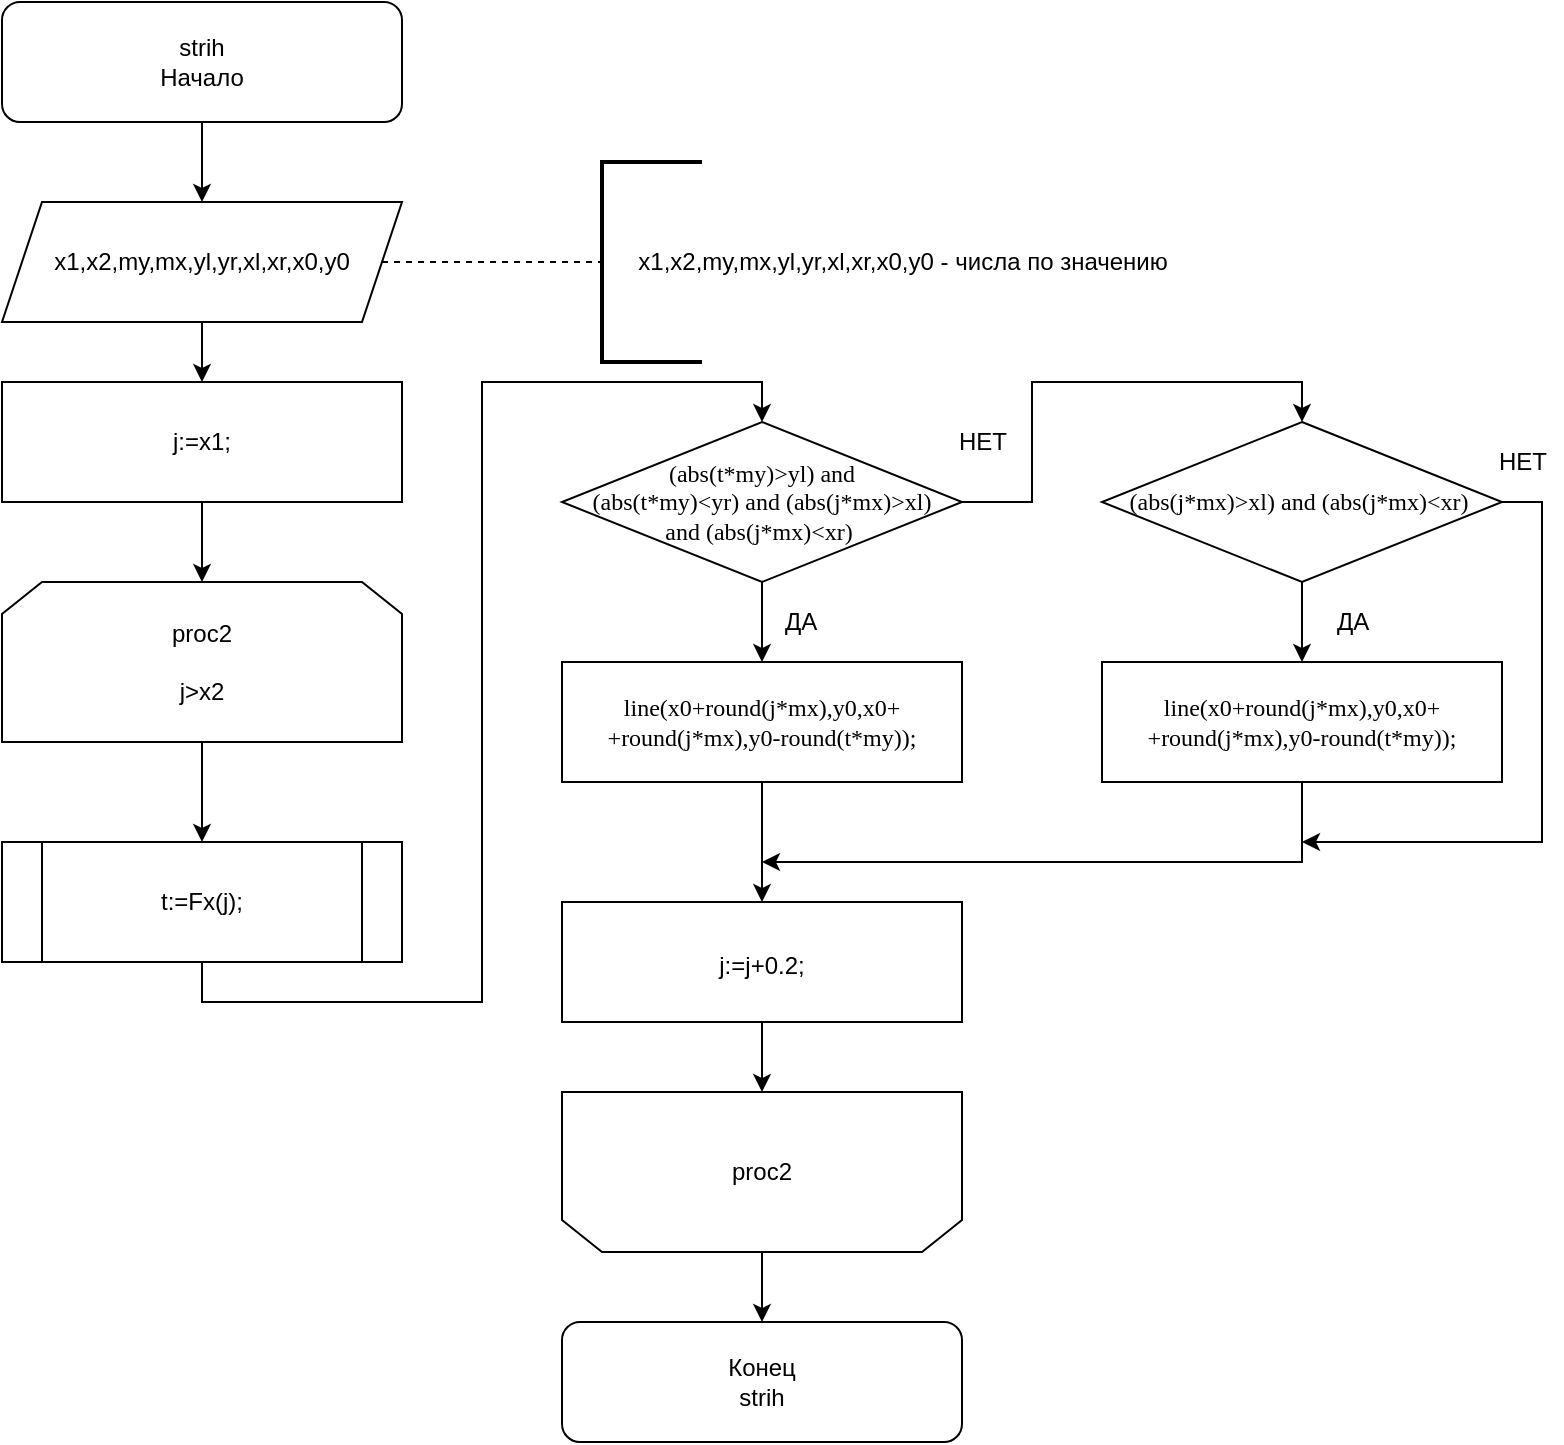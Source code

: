 <mxfile version="14.1.1" type="device"><diagram id="8zJt4osiX6dlocUEzjLv" name="Page-1"><mxGraphModel dx="460" dy="752" grid="1" gridSize="10" guides="1" tooltips="1" connect="1" arrows="1" fold="1" page="1" pageScale="1" pageWidth="827" pageHeight="1169" math="0" shadow="0"><root><mxCell id="0"/><mxCell id="1" parent="0"/><mxCell id="NLvGTeDnSn2Wf3x4z8dv-15" style="edgeStyle=orthogonalEdgeStyle;rounded=0;orthogonalLoop=1;jettySize=auto;html=1;exitX=0.5;exitY=1;exitDx=0;exitDy=0;entryX=0.5;entryY=0;entryDx=0;entryDy=0;" parent="1" edge="1"><mxGeometry relative="1" as="geometry"><mxPoint x="200" y="390" as="sourcePoint"/></mxGeometry></mxCell><mxCell id="nuM1ijRz19x4F4sCZsng-8" style="edgeStyle=orthogonalEdgeStyle;rounded=0;orthogonalLoop=1;jettySize=auto;html=1;exitX=0.5;exitY=1;exitDx=0;exitDy=0;entryX=0.5;entryY=0;entryDx=0;entryDy=0;" edge="1" parent="1" source="nuM1ijRz19x4F4sCZsng-2" target="nuM1ijRz19x4F4sCZsng-3"><mxGeometry relative="1" as="geometry"/></mxCell><mxCell id="nuM1ijRz19x4F4sCZsng-2" value="strih&lt;br&gt;Начало" style="rounded=1;whiteSpace=wrap;html=1;" vertex="1" parent="1"><mxGeometry width="200" height="60" as="geometry"/></mxCell><mxCell id="nuM1ijRz19x4F4sCZsng-9" style="edgeStyle=orthogonalEdgeStyle;rounded=0;orthogonalLoop=1;jettySize=auto;html=1;exitX=0.5;exitY=1;exitDx=0;exitDy=0;entryX=0.5;entryY=0;entryDx=0;entryDy=0;" edge="1" parent="1" source="nuM1ijRz19x4F4sCZsng-3" target="nuM1ijRz19x4F4sCZsng-7"><mxGeometry relative="1" as="geometry"/></mxCell><mxCell id="nuM1ijRz19x4F4sCZsng-3" value="x1,x2,my,mx,yl,yr,xl,xr,x0,y0" style="shape=parallelogram;perimeter=parallelogramPerimeter;whiteSpace=wrap;html=1;fixedSize=1;" vertex="1" parent="1"><mxGeometry y="100" width="200" height="60" as="geometry"/></mxCell><mxCell id="nuM1ijRz19x4F4sCZsng-4" value="" style="endArrow=none;dashed=1;html=1;exitX=1;exitY=0.5;exitDx=0;exitDy=0;" edge="1" parent="1" source="nuM1ijRz19x4F4sCZsng-3"><mxGeometry width="50" height="50" relative="1" as="geometry"><mxPoint x="250" y="150" as="sourcePoint"/><mxPoint x="300" y="130" as="targetPoint"/></mxGeometry></mxCell><mxCell id="nuM1ijRz19x4F4sCZsng-5" value="" style="strokeWidth=2;html=1;shape=mxgraph.flowchart.annotation_1;align=left;pointerEvents=1;" vertex="1" parent="1"><mxGeometry x="300" y="80" width="50" height="100" as="geometry"/></mxCell><mxCell id="nuM1ijRz19x4F4sCZsng-6" value="&lt;span&gt;x1,x2,my,mx,yl,yr,xl,xr,x0,y0 - числа по значению&lt;/span&gt;" style="text;html=1;align=center;verticalAlign=middle;resizable=0;points=[];autosize=1;" vertex="1" parent="1"><mxGeometry x="310" y="120" width="280" height="20" as="geometry"/></mxCell><mxCell id="nuM1ijRz19x4F4sCZsng-11" style="edgeStyle=orthogonalEdgeStyle;rounded=0;orthogonalLoop=1;jettySize=auto;html=1;exitX=0.5;exitY=1;exitDx=0;exitDy=0;entryX=0.5;entryY=0;entryDx=0;entryDy=0;" edge="1" parent="1" source="nuM1ijRz19x4F4sCZsng-7" target="nuM1ijRz19x4F4sCZsng-10"><mxGeometry relative="1" as="geometry"/></mxCell><mxCell id="nuM1ijRz19x4F4sCZsng-7" value="j:=x1;" style="rounded=0;whiteSpace=wrap;html=1;" vertex="1" parent="1"><mxGeometry y="190" width="200" height="60" as="geometry"/></mxCell><mxCell id="nuM1ijRz19x4F4sCZsng-13" style="edgeStyle=orthogonalEdgeStyle;rounded=0;orthogonalLoop=1;jettySize=auto;html=1;exitX=0.5;exitY=1;exitDx=0;exitDy=0;entryX=0.5;entryY=0;entryDx=0;entryDy=0;" edge="1" parent="1" source="nuM1ijRz19x4F4sCZsng-10" target="nuM1ijRz19x4F4sCZsng-12"><mxGeometry relative="1" as="geometry"/></mxCell><mxCell id="nuM1ijRz19x4F4sCZsng-10" value="proc2&lt;br&gt;&lt;br&gt;j&amp;gt;x2" style="shape=loopLimit;whiteSpace=wrap;html=1;" vertex="1" parent="1"><mxGeometry y="290" width="200" height="80" as="geometry"/></mxCell><mxCell id="nuM1ijRz19x4F4sCZsng-16" style="edgeStyle=orthogonalEdgeStyle;rounded=0;orthogonalLoop=1;jettySize=auto;html=1;exitX=0.5;exitY=1;exitDx=0;exitDy=0;entryX=0.5;entryY=0;entryDx=0;entryDy=0;" edge="1" parent="1" source="nuM1ijRz19x4F4sCZsng-12" target="nuM1ijRz19x4F4sCZsng-15"><mxGeometry relative="1" as="geometry"/></mxCell><mxCell id="nuM1ijRz19x4F4sCZsng-12" value="t:=Fx(j);" style="shape=process;whiteSpace=wrap;html=1;backgroundOutline=1;" vertex="1" parent="1"><mxGeometry y="420" width="200" height="60" as="geometry"/></mxCell><mxCell id="nuM1ijRz19x4F4sCZsng-19" style="edgeStyle=orthogonalEdgeStyle;rounded=0;orthogonalLoop=1;jettySize=auto;html=1;exitX=0.5;exitY=1;exitDx=0;exitDy=0;" edge="1" parent="1" source="nuM1ijRz19x4F4sCZsng-15" target="nuM1ijRz19x4F4sCZsng-17"><mxGeometry relative="1" as="geometry"/></mxCell><mxCell id="nuM1ijRz19x4F4sCZsng-24" style="edgeStyle=orthogonalEdgeStyle;rounded=0;orthogonalLoop=1;jettySize=auto;html=1;exitX=1;exitY=0.5;exitDx=0;exitDy=0;entryX=0.5;entryY=0;entryDx=0;entryDy=0;" edge="1" parent="1" source="nuM1ijRz19x4F4sCZsng-15" target="nuM1ijRz19x4F4sCZsng-23"><mxGeometry relative="1" as="geometry"/></mxCell><mxCell id="nuM1ijRz19x4F4sCZsng-15" value="&lt;span lang=&quot;EN-US&quot; style=&quot;font-family: &amp;#34;times new roman&amp;#34; , serif&quot;&gt;&lt;font style=&quot;font-size: 12px&quot;&gt;(abs(t*my)&amp;gt;yl) and &lt;br&gt;(abs(t*my)&amp;lt;yr) and (abs(j*mx)&amp;gt;xl) &lt;br&gt;and (abs(j*mx)&amp;lt;xr)&amp;nbsp;&lt;/font&gt;&lt;/span&gt;" style="rhombus;whiteSpace=wrap;html=1;" vertex="1" parent="1"><mxGeometry x="280" y="210" width="200" height="80" as="geometry"/></mxCell><mxCell id="nuM1ijRz19x4F4sCZsng-22" style="edgeStyle=orthogonalEdgeStyle;rounded=0;orthogonalLoop=1;jettySize=auto;html=1;exitX=0.5;exitY=1;exitDx=0;exitDy=0;entryX=0.5;entryY=0;entryDx=0;entryDy=0;" edge="1" parent="1" source="nuM1ijRz19x4F4sCZsng-17" target="nuM1ijRz19x4F4sCZsng-21"><mxGeometry relative="1" as="geometry"/></mxCell><mxCell id="nuM1ijRz19x4F4sCZsng-17" value="&lt;span lang=&quot;EN-US&quot; style=&quot;font-family: &amp;#34;times new roman&amp;#34; , serif&quot;&gt;&lt;font style=&quot;font-size: 12px&quot;&gt;line(x0+round(j*mx),y0,x0+&lt;br&gt;+round(j*mx),y0-round(t*my));&lt;/font&gt;&lt;/span&gt;" style="rounded=0;whiteSpace=wrap;html=1;" vertex="1" parent="1"><mxGeometry x="280" y="330" width="200" height="60" as="geometry"/></mxCell><mxCell id="nuM1ijRz19x4F4sCZsng-20" value="ДА" style="text;html=1;align=center;verticalAlign=middle;resizable=0;points=[];autosize=1;" vertex="1" parent="1"><mxGeometry x="384" y="300" width="30" height="20" as="geometry"/></mxCell><mxCell id="nuM1ijRz19x4F4sCZsng-33" style="edgeStyle=orthogonalEdgeStyle;rounded=0;orthogonalLoop=1;jettySize=auto;html=1;exitX=0.5;exitY=1;exitDx=0;exitDy=0;entryX=0.5;entryY=1;entryDx=0;entryDy=0;" edge="1" parent="1" source="nuM1ijRz19x4F4sCZsng-21" target="nuM1ijRz19x4F4sCZsng-32"><mxGeometry relative="1" as="geometry"/></mxCell><mxCell id="nuM1ijRz19x4F4sCZsng-21" value="&lt;p class=&quot;MsoListParagraph&quot;&gt;&lt;span lang=&quot;EN-US&quot;&gt;&lt;font style=&quot;font-size: 12px&quot;&gt;j:=j+0.2;&lt;/font&gt;&lt;span style=&quot;font-size: 14pt&quot;&gt;&lt;/span&gt;&lt;/span&gt;&lt;/p&gt;" style="rounded=0;whiteSpace=wrap;html=1;" vertex="1" parent="1"><mxGeometry x="280" y="450" width="200" height="60" as="geometry"/></mxCell><mxCell id="nuM1ijRz19x4F4sCZsng-26" style="edgeStyle=orthogonalEdgeStyle;rounded=0;orthogonalLoop=1;jettySize=auto;html=1;exitX=0.5;exitY=1;exitDx=0;exitDy=0;entryX=0.5;entryY=0;entryDx=0;entryDy=0;" edge="1" parent="1" source="nuM1ijRz19x4F4sCZsng-23" target="nuM1ijRz19x4F4sCZsng-27"><mxGeometry relative="1" as="geometry"><mxPoint x="650" y="310" as="targetPoint"/></mxGeometry></mxCell><mxCell id="nuM1ijRz19x4F4sCZsng-30" style="edgeStyle=orthogonalEdgeStyle;rounded=0;orthogonalLoop=1;jettySize=auto;html=1;exitX=1;exitY=0.5;exitDx=0;exitDy=0;" edge="1" parent="1" source="nuM1ijRz19x4F4sCZsng-23"><mxGeometry relative="1" as="geometry"><mxPoint x="650" y="420" as="targetPoint"/><Array as="points"><mxPoint x="770" y="250"/><mxPoint x="770" y="420"/></Array></mxGeometry></mxCell><mxCell id="nuM1ijRz19x4F4sCZsng-23" value="&lt;span lang=&quot;EN-US&quot; style=&quot;font-family: &amp;#34;times new roman&amp;#34; , serif&quot;&gt;&lt;font style=&quot;font-size: 12px&quot;&gt;(abs(j*mx)&amp;gt;xl) and (abs(j*mx)&amp;lt;xr)&amp;nbsp;&lt;/font&gt;&lt;/span&gt;" style="rhombus;whiteSpace=wrap;html=1;" vertex="1" parent="1"><mxGeometry x="550" y="210" width="200" height="80" as="geometry"/></mxCell><mxCell id="nuM1ijRz19x4F4sCZsng-25" value="НЕТ" style="text;html=1;align=center;verticalAlign=middle;resizable=0;points=[];autosize=1;" vertex="1" parent="1"><mxGeometry x="470" y="210" width="40" height="20" as="geometry"/></mxCell><mxCell id="nuM1ijRz19x4F4sCZsng-29" style="edgeStyle=orthogonalEdgeStyle;rounded=0;orthogonalLoop=1;jettySize=auto;html=1;exitX=0.5;exitY=1;exitDx=0;exitDy=0;" edge="1" parent="1" source="nuM1ijRz19x4F4sCZsng-27"><mxGeometry relative="1" as="geometry"><mxPoint x="380" y="430" as="targetPoint"/><Array as="points"><mxPoint x="650" y="430"/></Array></mxGeometry></mxCell><mxCell id="nuM1ijRz19x4F4sCZsng-27" value="&lt;span lang=&quot;EN-US&quot; style=&quot;font-family: &amp;#34;times new roman&amp;#34; , serif&quot;&gt;&lt;font style=&quot;font-size: 12px&quot;&gt;line(x0+round(j*mx),y0,x0+&lt;br&gt;+round(j*mx),y0-round(t*my));&lt;/font&gt;&lt;/span&gt;" style="rounded=0;whiteSpace=wrap;html=1;" vertex="1" parent="1"><mxGeometry x="550" y="330" width="200" height="60" as="geometry"/></mxCell><mxCell id="nuM1ijRz19x4F4sCZsng-28" value="ДА" style="text;html=1;align=center;verticalAlign=middle;resizable=0;points=[];autosize=1;" vertex="1" parent="1"><mxGeometry x="660" y="300" width="30" height="20" as="geometry"/></mxCell><mxCell id="nuM1ijRz19x4F4sCZsng-31" value="НЕТ" style="text;html=1;align=center;verticalAlign=middle;resizable=0;points=[];autosize=1;" vertex="1" parent="1"><mxGeometry x="740" y="220" width="40" height="20" as="geometry"/></mxCell><mxCell id="nuM1ijRz19x4F4sCZsng-35" style="edgeStyle=orthogonalEdgeStyle;rounded=0;orthogonalLoop=1;jettySize=auto;html=1;exitX=0.5;exitY=0;exitDx=0;exitDy=0;entryX=0.5;entryY=0;entryDx=0;entryDy=0;" edge="1" parent="1" source="nuM1ijRz19x4F4sCZsng-32" target="nuM1ijRz19x4F4sCZsng-34"><mxGeometry relative="1" as="geometry"/></mxCell><mxCell id="nuM1ijRz19x4F4sCZsng-32" value="proc2" style="shape=loopLimit;whiteSpace=wrap;html=1;direction=west;" vertex="1" parent="1"><mxGeometry x="280" y="545" width="200" height="80" as="geometry"/></mxCell><mxCell id="nuM1ijRz19x4F4sCZsng-34" value="Конец&lt;br&gt;strih" style="rounded=1;whiteSpace=wrap;html=1;" vertex="1" parent="1"><mxGeometry x="280" y="660" width="200" height="60" as="geometry"/></mxCell></root></mxGraphModel></diagram></mxfile>